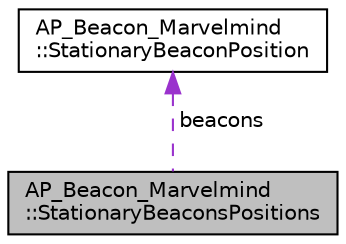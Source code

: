 digraph "AP_Beacon_Marvelmind::StationaryBeaconsPositions"
{
 // INTERACTIVE_SVG=YES
  edge [fontname="Helvetica",fontsize="10",labelfontname="Helvetica",labelfontsize="10"];
  node [fontname="Helvetica",fontsize="10",shape=record];
  Node1 [label="AP_Beacon_Marvelmind\l::StationaryBeaconsPositions",height=0.2,width=0.4,color="black", fillcolor="grey75", style="filled", fontcolor="black"];
  Node2 -> Node1 [dir="back",color="darkorchid3",fontsize="10",style="dashed",label=" beacons" ,fontname="Helvetica"];
  Node2 [label="AP_Beacon_Marvelmind\l::StationaryBeaconPosition",height=0.2,width=0.4,color="black", fillcolor="white", style="filled",URL="$structAP__Beacon__Marvelmind_1_1StationaryBeaconPosition.html"];
}

